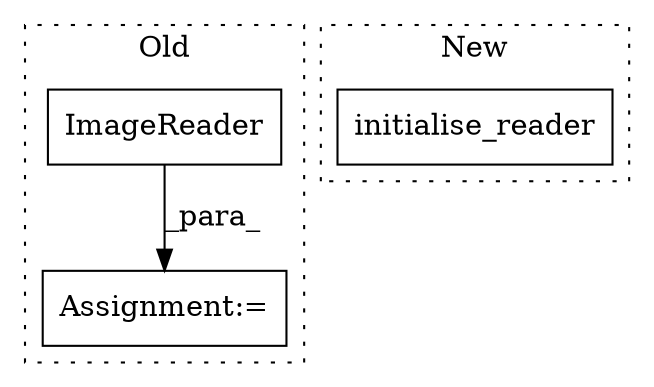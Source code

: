 digraph G {
subgraph cluster0 {
1 [label="ImageReader" a="32" s="3584,3611" l="12,1" shape="box"];
3 [label="Assignment:=" a="7" s="3583" l="1" shape="box"];
label = "Old";
style="dotted";
}
subgraph cluster1 {
2 [label="initialise_reader" a="32" s="3966,4005" l="18,1" shape="box"];
label = "New";
style="dotted";
}
1 -> 3 [label="_para_"];
}